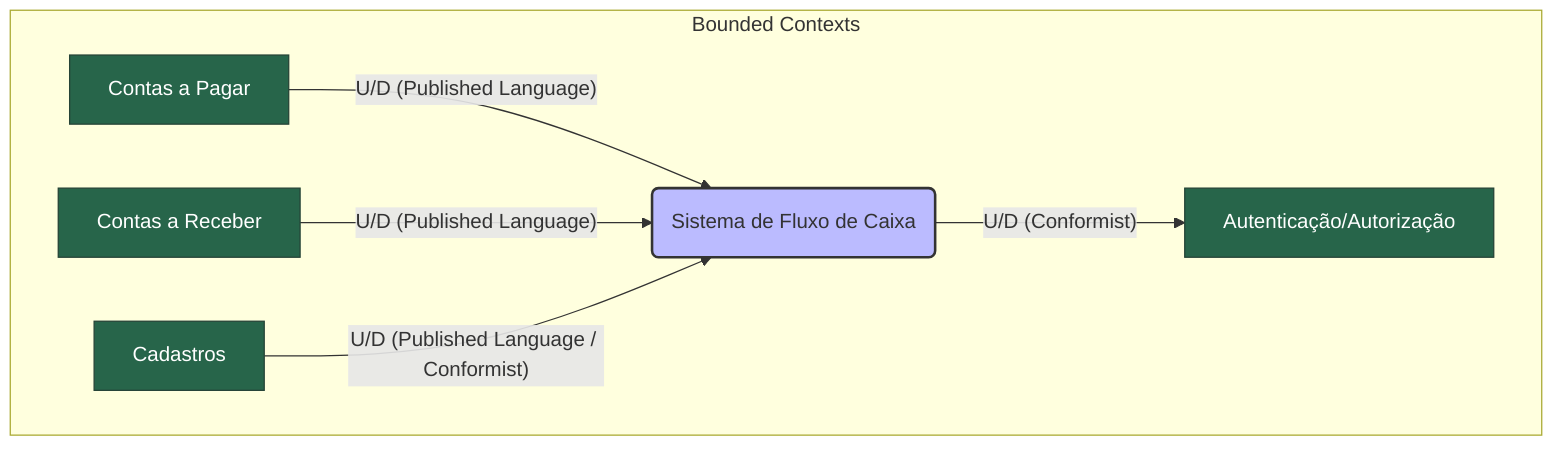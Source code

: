 flowchart TD
 subgraph subGraph0["Bounded Contexts"]
        BC_AP["Contas a Pagar"]
        BC_AR["Contas a Receber"]
        BC_CAD["Cadastros"]
        BC_AUTH["Autenticação/Autorização"]
        BC_FC("Sistema de Fluxo de Caixa")
  end
    BC_AP -- U/D (Published Language) --> BC_FC
    BC_AR -- U/D (Published Language) --> BC_FC
    BC_CAD -- U/D (Published Language / Conformist) --> BC_FC
    BC_FC -- U/D (Conformist) --> BC_AUTH

     BC_AP:::Pine
     BC_AR:::Pine
     BC_CAD:::Pine
     BC_AUTH:::Pine
    classDef Pine stroke-width:1px, stroke-dasharray:none, stroke:#254336, fill:#27654A, color:#FFFFFF
    style BC_CAD stroke-width:1px
    style BC_AUTH stroke-width:1px
    style BC_FC fill:#bbf,stroke:#333,stroke-width:2px